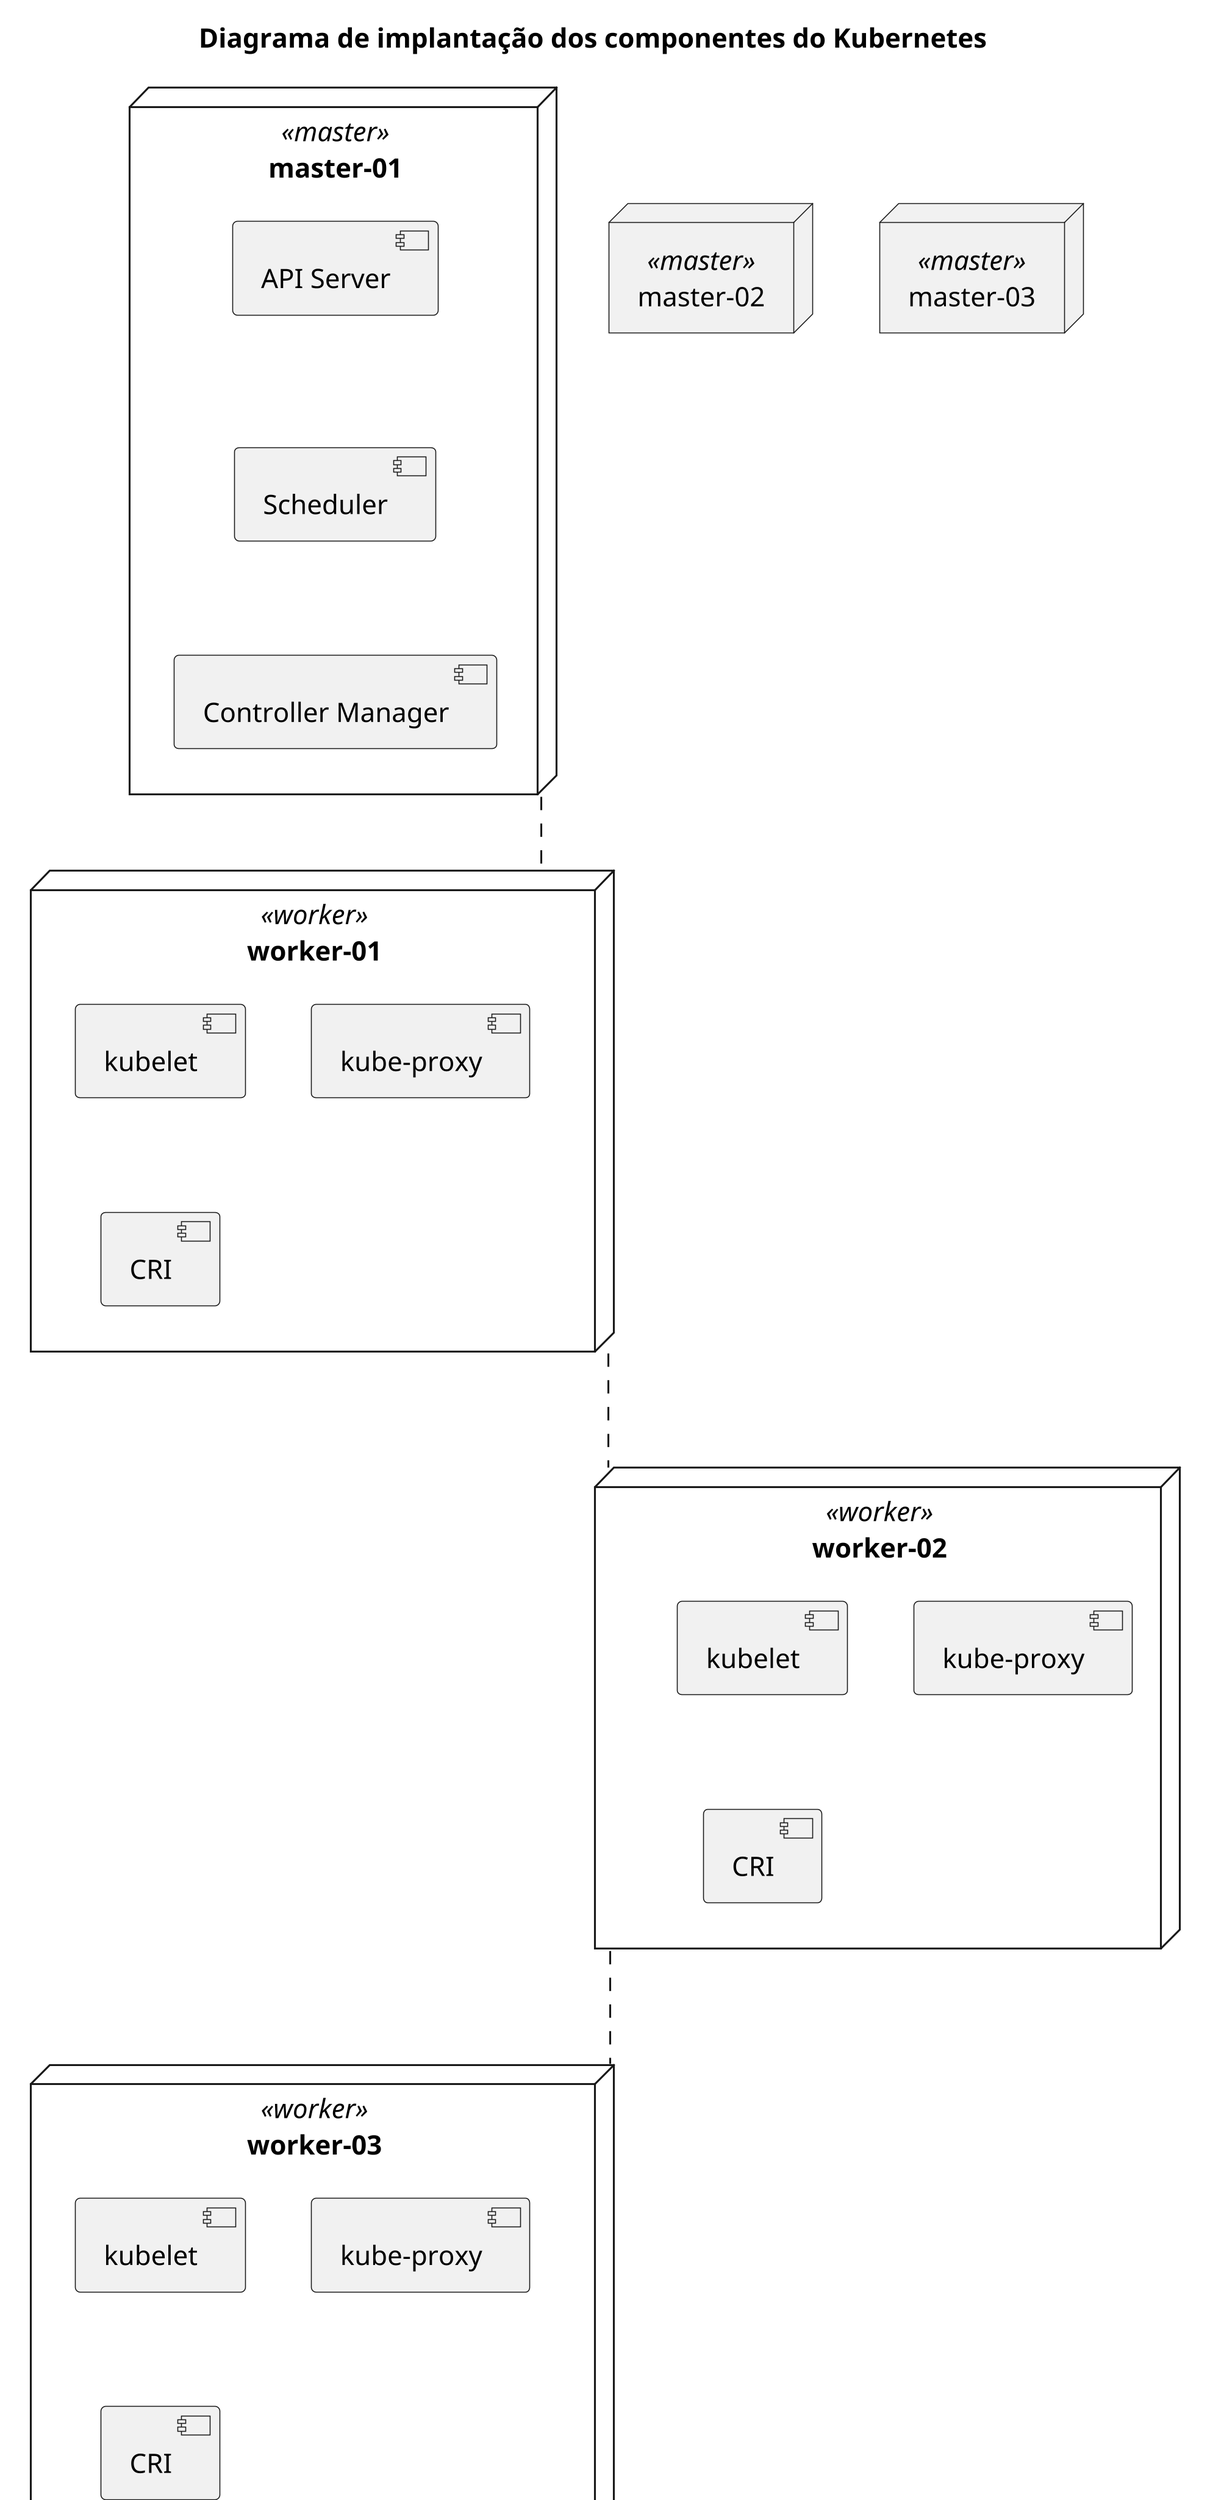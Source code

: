 @startuml kubernetes_deployment

title Diagrama de implantação dos componentes do Kubernetes

skinparam defaultTextAlignment center
skinparam dpi 300
skinparam linetype polyline
skinparam linetype ortho

node "master-01" <<master>> as MasterNode01 {
  [API Server] -[hidden]down- [Scheduler]
  [Scheduler] -[hidden]down- [Controller Manager]
}

node "master-02" <<master>> as MasterNode02 {
  [API Server] -[hidden]down- [Scheduler]
  [Scheduler] -[hidden]down- [Controller Manager]
}

node "master-03" <<master>> as MasterNode03 {
  [API Server] -[hidden]down- [Scheduler]
  [Scheduler] -[hidden]down- [Controller Manager]
}

node "worker-01" <<worker>> as WorkerNode01 {
  component "kubelet" as KubeletWorker01
  component "kube-proxy" as KubeProxyWorker01
  component "CRI" as CRIWorker01
}

node "worker-02" <<worker>> as WorkerNode02 {
  component "kubelet" as KubeletWorker02
  component "kube-proxy" as KubeProxyWorker02
  component "CRI" as CRIWorker02
}

node "worker-03" <<worker>> as WorkerNode03 {
  component "kubelet" as KubeletWorker03
  component "kube-proxy" as KubeProxyWorker03
  component "CRI" as CRIWorker03
}

MasterNode01 ..down.. WorkerNode01
WorkerNode01 ..down.. WorkerNode02
WorkerNode02 ..down.. WorkerNode03
@enduml